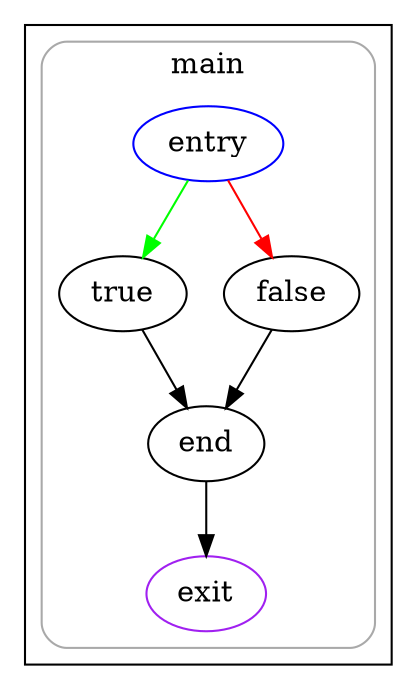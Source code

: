 strict digraph G {
  compound=true
  subgraph cluster_0 {
    subgraph cluster_0_0 {
      label="main"
      color=darkgray
      style=rounded
      fillcolor=lightgray
      cluster_0_0_0[label="entry",shape=oval,color=blue,rank=source]
      cluster_0_0_1[label="true",shape=oval]
      cluster_0_0_2[label="false",shape=oval]
      cluster_0_0_3[label="end",shape=oval]
      cluster_0_0_exit[label=exit,color=purple,rank=sink]
      cluster_0_0_0 -> cluster_0_0_1 [color=green]
      cluster_0_0_0 -> cluster_0_0_2 [color=red]
      cluster_0_0_1 -> cluster_0_0_3
      cluster_0_0_2 -> cluster_0_0_3
      cluster_0_0_3 -> cluster_0_0_exit [color=black]
    }
  }
}
